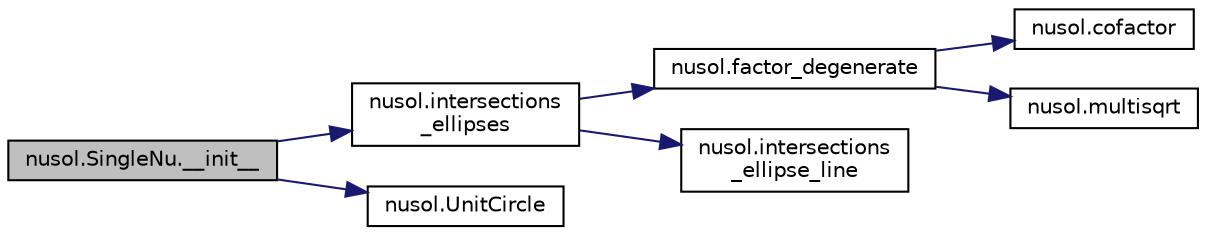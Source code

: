 digraph "nusol.SingleNu.__init__"
{
 // INTERACTIVE_SVG=YES
 // LATEX_PDF_SIZE
  edge [fontname="Helvetica",fontsize="10",labelfontname="Helvetica",labelfontsize="10"];
  node [fontname="Helvetica",fontsize="10",shape=record];
  rankdir="LR";
  Node1 [label="nusol.SingleNu.__init__",height=0.2,width=0.4,color="black", fillcolor="grey75", style="filled", fontcolor="black",tooltip=" "];
  Node1 -> Node2 [color="midnightblue",fontsize="10",style="solid",fontname="Helvetica"];
  Node2 [label="nusol.intersections\l_ellipses",height=0.2,width=0.4,color="black", fillcolor="white", style="filled",URL="$namespacenusol.html#a76d07a88575c3aef5cc2e16fe062d57c",tooltip=" "];
  Node2 -> Node3 [color="midnightblue",fontsize="10",style="solid",fontname="Helvetica"];
  Node3 [label="nusol.factor_degenerate",height=0.2,width=0.4,color="black", fillcolor="white", style="filled",URL="$namespacenusol.html#ac3ee3d307b8f726772a064df077fe01f",tooltip=" "];
  Node3 -> Node4 [color="midnightblue",fontsize="10",style="solid",fontname="Helvetica"];
  Node4 [label="nusol.cofactor",height=0.2,width=0.4,color="black", fillcolor="white", style="filled",URL="$namespacenusol.html#a83735d245c9a632da06346b95cd56701",tooltip=" "];
  Node3 -> Node5 [color="midnightblue",fontsize="10",style="solid",fontname="Helvetica"];
  Node5 [label="nusol.multisqrt",height=0.2,width=0.4,color="black", fillcolor="white", style="filled",URL="$namespacenusol.html#a9d211c4c39b0a08a46c0503ca02cb000",tooltip=" "];
  Node2 -> Node6 [color="midnightblue",fontsize="10",style="solid",fontname="Helvetica"];
  Node6 [label="nusol.intersections\l_ellipse_line",height=0.2,width=0.4,color="black", fillcolor="white", style="filled",URL="$namespacenusol.html#a7d88ac49c86806ef1152826cb4ff3bcf",tooltip=" "];
  Node1 -> Node7 [color="midnightblue",fontsize="10",style="solid",fontname="Helvetica"];
  Node7 [label="nusol.UnitCircle",height=0.2,width=0.4,color="black", fillcolor="white", style="filled",URL="$namespacenusol.html#a539f064852ab5097ec2f33e11f1a1513",tooltip=" "];
}
